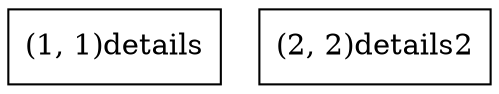 digraph G {
    node [shape=record];
    rankdir=TB;
    node_1_1 [label="(1, 1)
details"];
    node_2_2 [label="(2, 2)
details2"];
}
